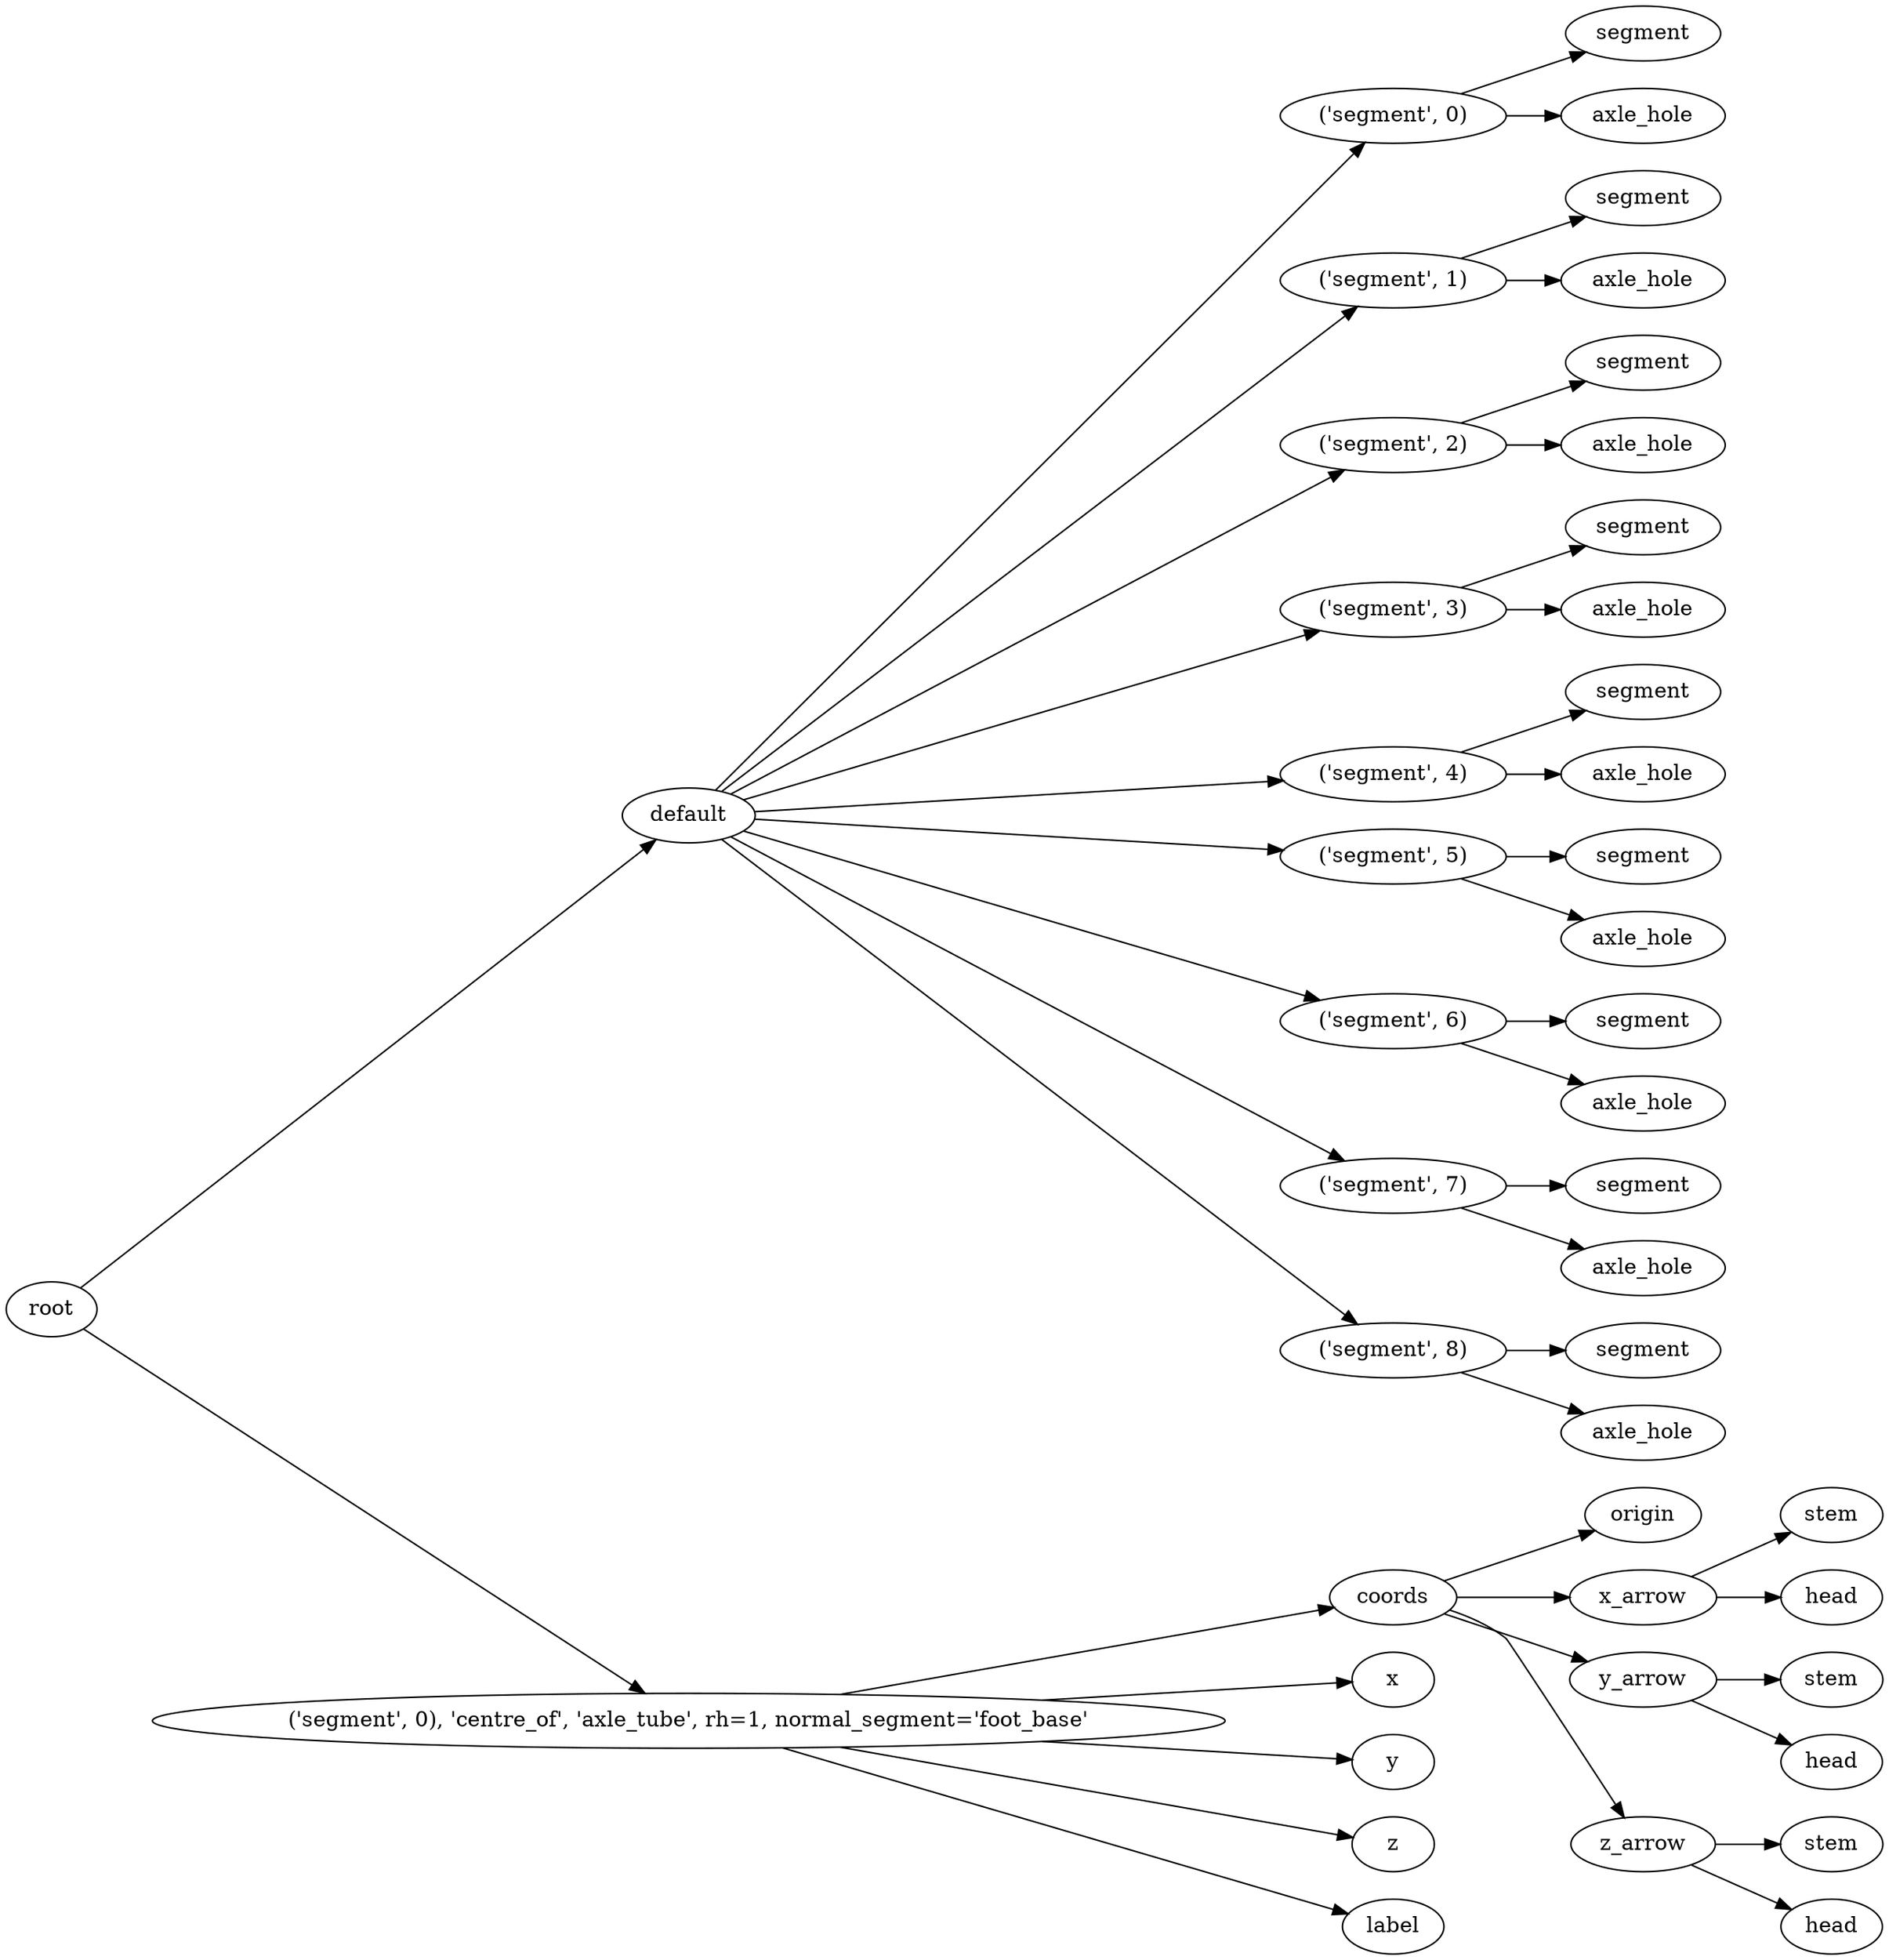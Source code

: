 digraph default {
	graph [rankdir=LR]
	root_1 [label=root href="javascript:s=&quot;\(\)\nNone&quot;; console.log(s); alert(s);"]
	default_2 [label=default href="javascript:s=&quot;\(&#x27;default&#x27;,\)\nHingeWithAxle&quot;; console.log(s); alert(s);" tooltip=HingeWithAxle]
	segment_3 [label="\('segment',\ 0\)" href="javascript:s=&quot;\(&#x27;default&#x27;,\ \(&#x27;segment&#x27;,\ 0\)\)\nHingeWithAxleSegment&quot;; console.log(s); alert(s);" tooltip=HingeWithAxleSegment]
	segment_4 [label=segment href="javascript:s=&quot;\(&#x27;default&#x27;,\ \(&#x27;segment&#x27;,\ 0\),\ &#x27;segment&#x27;\)\nLinearExtrude&quot;; console.log(s); alert(s);" tooltip=LinearExtrude]
	axle_hole_5 [label=axle_hole href="javascript:s=&quot;\(&#x27;default&#x27;,\ \(&#x27;segment&#x27;,\ 0\),\ &#x27;axle_hole&#x27;\)\nCylinder&quot;; console.log(s); alert(s);" tooltip=Cylinder]
	segment_6 [label="\('segment',\ 1\)" href="javascript:s=&quot;\(&#x27;default&#x27;,\ \(&#x27;segment&#x27;,\ 1\)\)\nHingeWithAxleSegment&quot;; console.log(s); alert(s);" tooltip=HingeWithAxleSegment]
	segment_7 [label=segment href="javascript:s=&quot;\(&#x27;default&#x27;,\ \(&#x27;segment&#x27;,\ 1\),\ &#x27;segment&#x27;\)\nLinearExtrude&quot;; console.log(s); alert(s);" tooltip=LinearExtrude]
	axle_hole_8 [label=axle_hole href="javascript:s=&quot;\(&#x27;default&#x27;,\ \(&#x27;segment&#x27;,\ 1\),\ &#x27;axle_hole&#x27;\)\nCylinder&quot;; console.log(s); alert(s);" tooltip=Cylinder]
	segment_9 [label="\('segment',\ 2\)" href="javascript:s=&quot;\(&#x27;default&#x27;,\ \(&#x27;segment&#x27;,\ 2\)\)\nHingeWithAxleSegment&quot;; console.log(s); alert(s);" tooltip=HingeWithAxleSegment]
	segment_10 [label=segment href="javascript:s=&quot;\(&#x27;default&#x27;,\ \(&#x27;segment&#x27;,\ 2\),\ &#x27;segment&#x27;\)\nLinearExtrude&quot;; console.log(s); alert(s);" tooltip=LinearExtrude]
	axle_hole_11 [label=axle_hole href="javascript:s=&quot;\(&#x27;default&#x27;,\ \(&#x27;segment&#x27;,\ 2\),\ &#x27;axle_hole&#x27;\)\nCylinder&quot;; console.log(s); alert(s);" tooltip=Cylinder]
	segment_12 [label="\('segment',\ 3\)" href="javascript:s=&quot;\(&#x27;default&#x27;,\ \(&#x27;segment&#x27;,\ 3\)\)\nHingeWithAxleSegment&quot;; console.log(s); alert(s);" tooltip=HingeWithAxleSegment]
	segment_13 [label=segment href="javascript:s=&quot;\(&#x27;default&#x27;,\ \(&#x27;segment&#x27;,\ 3\),\ &#x27;segment&#x27;\)\nLinearExtrude&quot;; console.log(s); alert(s);" tooltip=LinearExtrude]
	axle_hole_14 [label=axle_hole href="javascript:s=&quot;\(&#x27;default&#x27;,\ \(&#x27;segment&#x27;,\ 3\),\ &#x27;axle_hole&#x27;\)\nCylinder&quot;; console.log(s); alert(s);" tooltip=Cylinder]
	segment_15 [label="\('segment',\ 4\)" href="javascript:s=&quot;\(&#x27;default&#x27;,\ \(&#x27;segment&#x27;,\ 4\)\)\nHingeWithAxleSegment&quot;; console.log(s); alert(s);" tooltip=HingeWithAxleSegment]
	segment_16 [label=segment href="javascript:s=&quot;\(&#x27;default&#x27;,\ \(&#x27;segment&#x27;,\ 4\),\ &#x27;segment&#x27;\)\nLinearExtrude&quot;; console.log(s); alert(s);" tooltip=LinearExtrude]
	axle_hole_17 [label=axle_hole href="javascript:s=&quot;\(&#x27;default&#x27;,\ \(&#x27;segment&#x27;,\ 4\),\ &#x27;axle_hole&#x27;\)\nCylinder&quot;; console.log(s); alert(s);" tooltip=Cylinder]
	segment_18 [label="\('segment',\ 5\)" href="javascript:s=&quot;\(&#x27;default&#x27;,\ \(&#x27;segment&#x27;,\ 5\)\)\nHingeWithAxleSegment&quot;; console.log(s); alert(s);" tooltip=HingeWithAxleSegment]
	segment_19 [label=segment href="javascript:s=&quot;\(&#x27;default&#x27;,\ \(&#x27;segment&#x27;,\ 5\),\ &#x27;segment&#x27;\)\nLinearExtrude&quot;; console.log(s); alert(s);" tooltip=LinearExtrude]
	axle_hole_20 [label=axle_hole href="javascript:s=&quot;\(&#x27;default&#x27;,\ \(&#x27;segment&#x27;,\ 5\),\ &#x27;axle_hole&#x27;\)\nCylinder&quot;; console.log(s); alert(s);" tooltip=Cylinder]
	segment_21 [label="\('segment',\ 6\)" href="javascript:s=&quot;\(&#x27;default&#x27;,\ \(&#x27;segment&#x27;,\ 6\)\)\nHingeWithAxleSegment&quot;; console.log(s); alert(s);" tooltip=HingeWithAxleSegment]
	segment_22 [label=segment href="javascript:s=&quot;\(&#x27;default&#x27;,\ \(&#x27;segment&#x27;,\ 6\),\ &#x27;segment&#x27;\)\nLinearExtrude&quot;; console.log(s); alert(s);" tooltip=LinearExtrude]
	axle_hole_23 [label=axle_hole href="javascript:s=&quot;\(&#x27;default&#x27;,\ \(&#x27;segment&#x27;,\ 6\),\ &#x27;axle_hole&#x27;\)\nCylinder&quot;; console.log(s); alert(s);" tooltip=Cylinder]
	segment_24 [label="\('segment',\ 7\)" href="javascript:s=&quot;\(&#x27;default&#x27;,\ \(&#x27;segment&#x27;,\ 7\)\)\nHingeWithAxleSegment&quot;; console.log(s); alert(s);" tooltip=HingeWithAxleSegment]
	segment_25 [label=segment href="javascript:s=&quot;\(&#x27;default&#x27;,\ \(&#x27;segment&#x27;,\ 7\),\ &#x27;segment&#x27;\)\nLinearExtrude&quot;; console.log(s); alert(s);" tooltip=LinearExtrude]
	axle_hole_26 [label=axle_hole href="javascript:s=&quot;\(&#x27;default&#x27;,\ \(&#x27;segment&#x27;,\ 7\),\ &#x27;axle_hole&#x27;\)\nCylinder&quot;; console.log(s); alert(s);" tooltip=Cylinder]
	segment_27 [label="\('segment',\ 8\)" href="javascript:s=&quot;\(&#x27;default&#x27;,\ \(&#x27;segment&#x27;,\ 8\)\)\nHingeWithAxleSegment&quot;; console.log(s); alert(s);" tooltip=HingeWithAxleSegment]
	segment_28 [label=segment href="javascript:s=&quot;\(&#x27;default&#x27;,\ \(&#x27;segment&#x27;,\ 8\),\ &#x27;segment&#x27;\)\nLinearExtrude&quot;; console.log(s); alert(s);" tooltip=LinearExtrude]
	axle_hole_29 [label=axle_hole href="javascript:s=&quot;\(&#x27;default&#x27;,\ \(&#x27;segment&#x27;,\ 8\),\ &#x27;axle_hole&#x27;\)\nCylinder&quot;; console.log(s); alert(s);" tooltip=Cylinder]
	30 [label="\('segment',\ 0\),\ 'centre_of',\ 'axle_tube',\ rh=1,\ normal_segment='foot_base'" href="javascript:s=&quot;\(&quot;\(&#x27;segment&#x27;,\ 0\),\ &#x27;centre_of&#x27;,\ &#x27;axle_tube&#x27;,\ rh=1,\ normal_segment=&#x27;foot_base&#x27;&quot;,\)\nAnnotatedCoordinates&quot;; console.log(s); alert(s);" tooltip=AnnotatedCoordinates]
	coords_31 [label=coords href="javascript:s=&quot;\(&quot;\(&#x27;segment&#x27;,\ 0\),\ &#x27;centre_of&#x27;,\ &#x27;axle_tube&#x27;,\ rh=1,\ normal_segment=&#x27;foot_base&#x27;&quot;,\ &#x27;coords&#x27;\)\nCoordinates&quot;; console.log(s); alert(s);" tooltip=Coordinates]
	origin_32 [label=origin href="javascript:s=&quot;\(&quot;\(&#x27;segment&#x27;,\ 0\),\ &#x27;centre_of&#x27;,\ &#x27;axle_tube&#x27;,\ rh=1,\ normal_segment=&#x27;foot_base&#x27;&quot;,\ &#x27;coords&#x27;,\ &#x27;origin&#x27;\)\nCoordinatesCage&quot;; console.log(s); alert(s);" tooltip=CoordinatesCage]
	x_arrow_33 [label=x_arrow href="javascript:s=&quot;\(&quot;\(&#x27;segment&#x27;,\ 0\),\ &#x27;centre_of&#x27;,\ &#x27;axle_tube&#x27;,\ rh=1,\ normal_segment=&#x27;foot_base&#x27;&quot;,\ &#x27;coords&#x27;,\ &#x27;x_arrow&#x27;\)\nArrow&quot;; console.log(s); alert(s);" tooltip=Arrow]
	stem_34 [label=stem href="javascript:s=&quot;\(&quot;\(&#x27;segment&#x27;,\ 0\),\ &#x27;centre_of&#x27;,\ &#x27;axle_tube&#x27;,\ rh=1,\ normal_segment=&#x27;foot_base&#x27;&quot;,\ &#x27;coords&#x27;,\ &#x27;x_arrow&#x27;,\ &#x27;stem&#x27;\)\nCone&quot;; console.log(s); alert(s);" tooltip=Cone]
	head_35 [label=head href="javascript:s=&quot;\(&quot;\(&#x27;segment&#x27;,\ 0\),\ &#x27;centre_of&#x27;,\ &#x27;axle_tube&#x27;,\ rh=1,\ normal_segment=&#x27;foot_base&#x27;&quot;,\ &#x27;coords&#x27;,\ &#x27;x_arrow&#x27;,\ &#x27;head&#x27;\)\nCone&quot;; console.log(s); alert(s);" tooltip=Cone]
	y_arrow_36 [label=y_arrow href="javascript:s=&quot;\(&quot;\(&#x27;segment&#x27;,\ 0\),\ &#x27;centre_of&#x27;,\ &#x27;axle_tube&#x27;,\ rh=1,\ normal_segment=&#x27;foot_base&#x27;&quot;,\ &#x27;coords&#x27;,\ &#x27;y_arrow&#x27;\)\nArrow&quot;; console.log(s); alert(s);" tooltip=Arrow]
	stem_37 [label=stem href="javascript:s=&quot;\(&quot;\(&#x27;segment&#x27;,\ 0\),\ &#x27;centre_of&#x27;,\ &#x27;axle_tube&#x27;,\ rh=1,\ normal_segment=&#x27;foot_base&#x27;&quot;,\ &#x27;coords&#x27;,\ &#x27;y_arrow&#x27;,\ &#x27;stem&#x27;\)\nCone&quot;; console.log(s); alert(s);" tooltip=Cone]
	head_38 [label=head href="javascript:s=&quot;\(&quot;\(&#x27;segment&#x27;,\ 0\),\ &#x27;centre_of&#x27;,\ &#x27;axle_tube&#x27;,\ rh=1,\ normal_segment=&#x27;foot_base&#x27;&quot;,\ &#x27;coords&#x27;,\ &#x27;y_arrow&#x27;,\ &#x27;head&#x27;\)\nCone&quot;; console.log(s); alert(s);" tooltip=Cone]
	z_arrow_39 [label=z_arrow href="javascript:s=&quot;\(&quot;\(&#x27;segment&#x27;,\ 0\),\ &#x27;centre_of&#x27;,\ &#x27;axle_tube&#x27;,\ rh=1,\ normal_segment=&#x27;foot_base&#x27;&quot;,\ &#x27;coords&#x27;,\ &#x27;z_arrow&#x27;\)\nArrow&quot;; console.log(s); alert(s);" tooltip=Arrow]
	stem_40 [label=stem href="javascript:s=&quot;\(&quot;\(&#x27;segment&#x27;,\ 0\),\ &#x27;centre_of&#x27;,\ &#x27;axle_tube&#x27;,\ rh=1,\ normal_segment=&#x27;foot_base&#x27;&quot;,\ &#x27;coords&#x27;,\ &#x27;z_arrow&#x27;,\ &#x27;stem&#x27;\)\nCone&quot;; console.log(s); alert(s);" tooltip=Cone]
	head_41 [label=head href="javascript:s=&quot;\(&quot;\(&#x27;segment&#x27;,\ 0\),\ &#x27;centre_of&#x27;,\ &#x27;axle_tube&#x27;,\ rh=1,\ normal_segment=&#x27;foot_base&#x27;&quot;,\ &#x27;coords&#x27;,\ &#x27;z_arrow&#x27;,\ &#x27;head&#x27;\)\nCone&quot;; console.log(s); alert(s);" tooltip=Cone]
	x_42 [label=x href="javascript:s=&quot;\(&quot;\(&#x27;segment&#x27;,\ 0\),\ &#x27;centre_of&#x27;,\ &#x27;axle_tube&#x27;,\ rh=1,\ normal_segment=&#x27;foot_base&#x27;&quot;,\ &#x27;x&#x27;\)\nText&quot;; console.log(s); alert(s);" tooltip=Text]
	y_43 [label=y href="javascript:s=&quot;\(&quot;\(&#x27;segment&#x27;,\ 0\),\ &#x27;centre_of&#x27;,\ &#x27;axle_tube&#x27;,\ rh=1,\ normal_segment=&#x27;foot_base&#x27;&quot;,\ &#x27;y&#x27;\)\nText&quot;; console.log(s); alert(s);" tooltip=Text]
	z_44 [label=z href="javascript:s=&quot;\(&quot;\(&#x27;segment&#x27;,\ 0\),\ &#x27;centre_of&#x27;,\ &#x27;axle_tube&#x27;,\ rh=1,\ normal_segment=&#x27;foot_base&#x27;&quot;,\ &#x27;z&#x27;\)\nText&quot;; console.log(s); alert(s);" tooltip=Text]
	label_45 [label=label href="javascript:s=&quot;\(&quot;\(&#x27;segment&#x27;,\ 0\),\ &#x27;centre_of&#x27;,\ &#x27;axle_tube&#x27;,\ rh=1,\ normal_segment=&#x27;foot_base&#x27;&quot;,\ &#x27;label&#x27;\)\nText&quot;; console.log(s); alert(s);" tooltip=Text]
	root_1 -> default_2
	default_2 -> segment_3
	segment_3 -> segment_4
	segment_3 -> axle_hole_5
	default_2 -> segment_6
	segment_6 -> segment_7
	segment_6 -> axle_hole_8
	default_2 -> segment_9
	segment_9 -> segment_10
	segment_9 -> axle_hole_11
	default_2 -> segment_12
	segment_12 -> segment_13
	segment_12 -> axle_hole_14
	default_2 -> segment_15
	segment_15 -> segment_16
	segment_15 -> axle_hole_17
	default_2 -> segment_18
	segment_18 -> segment_19
	segment_18 -> axle_hole_20
	default_2 -> segment_21
	segment_21 -> segment_22
	segment_21 -> axle_hole_23
	default_2 -> segment_24
	segment_24 -> segment_25
	segment_24 -> axle_hole_26
	default_2 -> segment_27
	segment_27 -> segment_28
	segment_27 -> axle_hole_29
	root_1 -> 30
	30 -> coords_31
	coords_31 -> origin_32
	coords_31 -> x_arrow_33
	x_arrow_33 -> stem_34
	x_arrow_33 -> head_35
	coords_31 -> y_arrow_36
	y_arrow_36 -> stem_37
	y_arrow_36 -> head_38
	coords_31 -> z_arrow_39
	z_arrow_39 -> stem_40
	z_arrow_39 -> head_41
	30 -> x_42
	30 -> y_43
	30 -> z_44
	30 -> label_45
}
